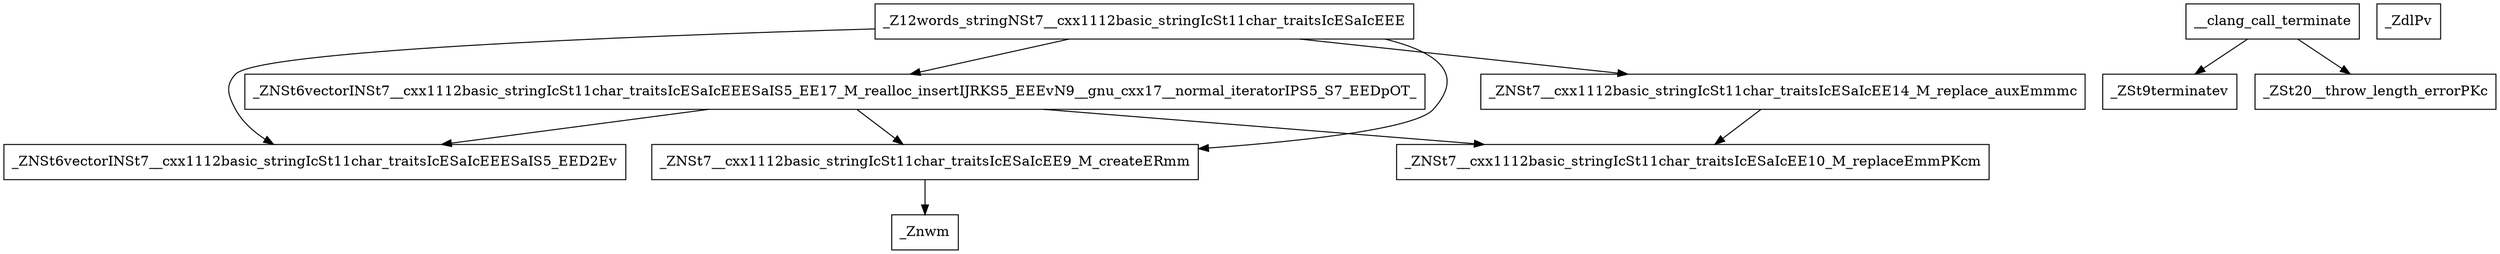 digraph CallGraph {
    // Nodes
    node [shape=box];
    words_string [label="_Z12words_stringNSt7__cxx1112basic_stringIcSt11char_traitsIcESaIcEEE"];
    clang_call_terminate [label="__clang_call_terminate"];
    vector_dtor [label="_ZNSt6vectorINSt7__cxx1112basic_stringIcSt11char_traitsIcESaIcEEESaIS5_EED2Ev"];
    malloc [label="_Znwm"];
    string_create [label="_ZNSt7__cxx1112basic_stringIcSt11char_traitsIcESaIcEE9_M_createERmm"];
    string_replace_aux [label="_ZNSt7__cxx1112basic_stringIcSt11char_traitsIcESaIcEE14_M_replace_auxEmmmc"];
    string_replace [label="_ZNSt7__cxx1112basic_stringIcSt11char_traitsIcESaIcEE10_M_replaceEmmPKcm"];
    vector_realloc_insert [label="_ZNSt6vectorINSt7__cxx1112basic_stringIcSt11char_traitsIcESaIcEEESaIS5_EE17_M_realloc_insertIJRKS5_EEEvN9__gnu_cxx17__normal_iteratorIPS5_S7_EEDpOT_"];
    vector_create [label="_ZdlPv"];
    terminate [label="_ZSt9terminatev"];
    throw_length_error [label="_ZSt20__throw_length_errorPKc"];
    
    // Edges
    words_string -> vector_realloc_insert;
    words_string -> string_create;
    words_string -> string_replace_aux;
    words_string -> vector_dtor;
    vector_realloc_insert -> string_replace;
    vector_realloc_insert -> string_create;
    vector_realloc_insert -> vector_dtor;
    string_create -> malloc;
    string_replace_aux -> string_replace;
    
    // Termination functions
    clang_call_terminate -> terminate;
    clang_call_terminate -> throw_length_error;
}
